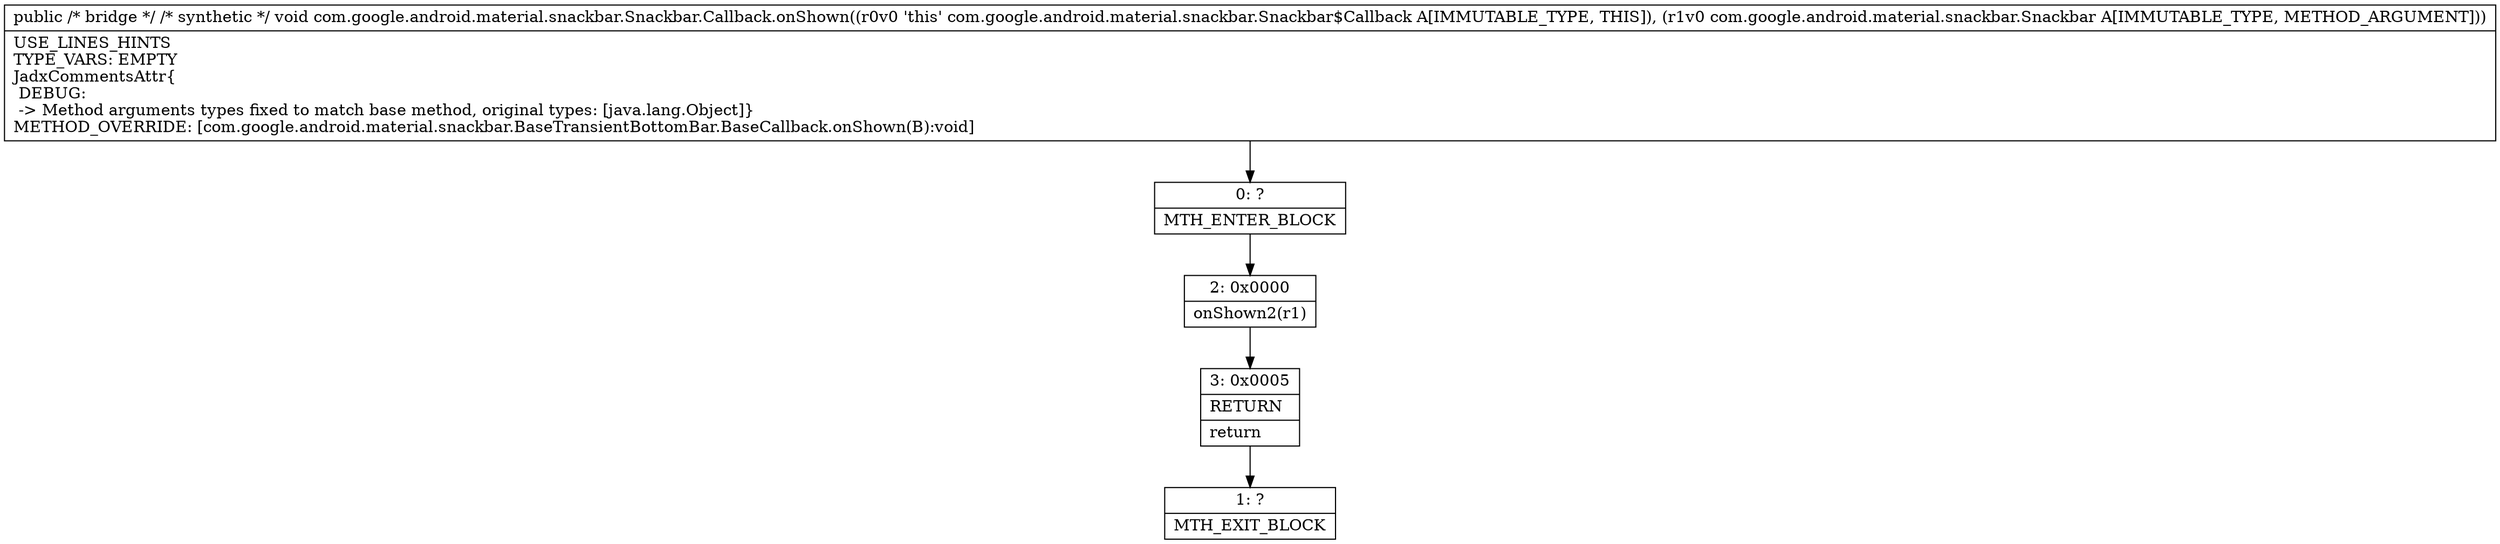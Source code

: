 digraph "CFG forcom.google.android.material.snackbar.Snackbar.Callback.onShown(Ljava\/lang\/Object;)V" {
Node_0 [shape=record,label="{0\:\ ?|MTH_ENTER_BLOCK\l}"];
Node_2 [shape=record,label="{2\:\ 0x0000|onShown2(r1)\l}"];
Node_3 [shape=record,label="{3\:\ 0x0005|RETURN\l|return\l}"];
Node_1 [shape=record,label="{1\:\ ?|MTH_EXIT_BLOCK\l}"];
MethodNode[shape=record,label="{public \/* bridge *\/ \/* synthetic *\/ void com.google.android.material.snackbar.Snackbar.Callback.onShown((r0v0 'this' com.google.android.material.snackbar.Snackbar$Callback A[IMMUTABLE_TYPE, THIS]), (r1v0 com.google.android.material.snackbar.Snackbar A[IMMUTABLE_TYPE, METHOD_ARGUMENT]))  | USE_LINES_HINTS\lTYPE_VARS: EMPTY\lJadxCommentsAttr\{\l DEBUG: \l \-\> Method arguments types fixed to match base method, original types: [java.lang.Object]\}\lMETHOD_OVERRIDE: [com.google.android.material.snackbar.BaseTransientBottomBar.BaseCallback.onShown(B):void]\l}"];
MethodNode -> Node_0;Node_0 -> Node_2;
Node_2 -> Node_3;
Node_3 -> Node_1;
}

